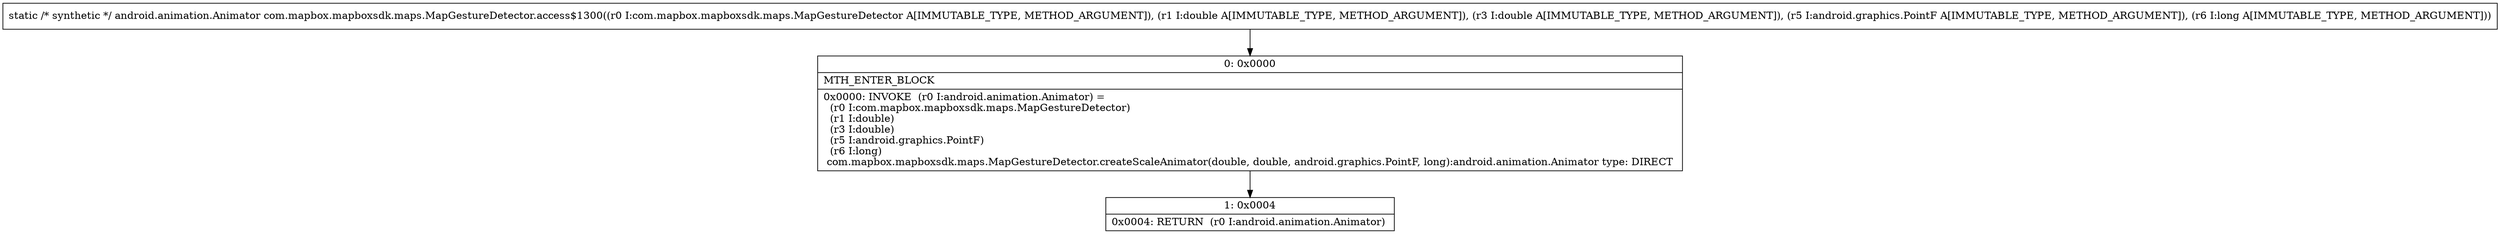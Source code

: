 digraph "CFG forcom.mapbox.mapboxsdk.maps.MapGestureDetector.access$1300(Lcom\/mapbox\/mapboxsdk\/maps\/MapGestureDetector;DDLandroid\/graphics\/PointF;J)Landroid\/animation\/Animator;" {
Node_0 [shape=record,label="{0\:\ 0x0000|MTH_ENTER_BLOCK\l|0x0000: INVOKE  (r0 I:android.animation.Animator) = \l  (r0 I:com.mapbox.mapboxsdk.maps.MapGestureDetector)\l  (r1 I:double)\l  (r3 I:double)\l  (r5 I:android.graphics.PointF)\l  (r6 I:long)\l com.mapbox.mapboxsdk.maps.MapGestureDetector.createScaleAnimator(double, double, android.graphics.PointF, long):android.animation.Animator type: DIRECT \l}"];
Node_1 [shape=record,label="{1\:\ 0x0004|0x0004: RETURN  (r0 I:android.animation.Animator) \l}"];
MethodNode[shape=record,label="{static \/* synthetic *\/ android.animation.Animator com.mapbox.mapboxsdk.maps.MapGestureDetector.access$1300((r0 I:com.mapbox.mapboxsdk.maps.MapGestureDetector A[IMMUTABLE_TYPE, METHOD_ARGUMENT]), (r1 I:double A[IMMUTABLE_TYPE, METHOD_ARGUMENT]), (r3 I:double A[IMMUTABLE_TYPE, METHOD_ARGUMENT]), (r5 I:android.graphics.PointF A[IMMUTABLE_TYPE, METHOD_ARGUMENT]), (r6 I:long A[IMMUTABLE_TYPE, METHOD_ARGUMENT])) }"];
MethodNode -> Node_0;
Node_0 -> Node_1;
}

